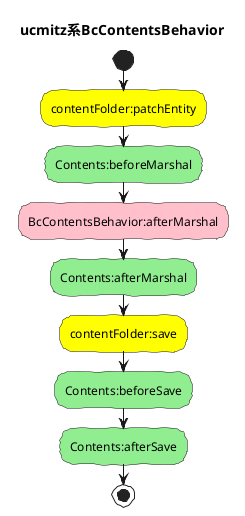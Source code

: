 @startuml
skinparam backgroundColor white
skinparam handwritten true
title "ucmitz系BcContentsBehavior"

start
#yellow :contentFolder:patchEntity;
#lightGreen :Contents:beforeMarshal;
#Pink :BcContentsBehavior:afterMarshal;
#lightGreen :Contents:afterMarshal;
#yellow :contentFolder:save;
#lightGreen :Contents:beforeSave;
#lightGreen :Contents:afterSave;
stop
@enduml
